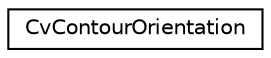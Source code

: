 digraph "Graphical Class Hierarchy"
{
 // LATEX_PDF_SIZE
  edge [fontname="Helvetica",fontsize="10",labelfontname="Helvetica",labelfontsize="10"];
  node [fontname="Helvetica",fontsize="10",shape=record];
  rankdir="LR";
  Node0 [label="CvContourOrientation",height=0.2,width=0.4,color="black", fillcolor="white", style="filled",URL="$struct_cv_contour_orientation.html",tooltip=" "];
}
